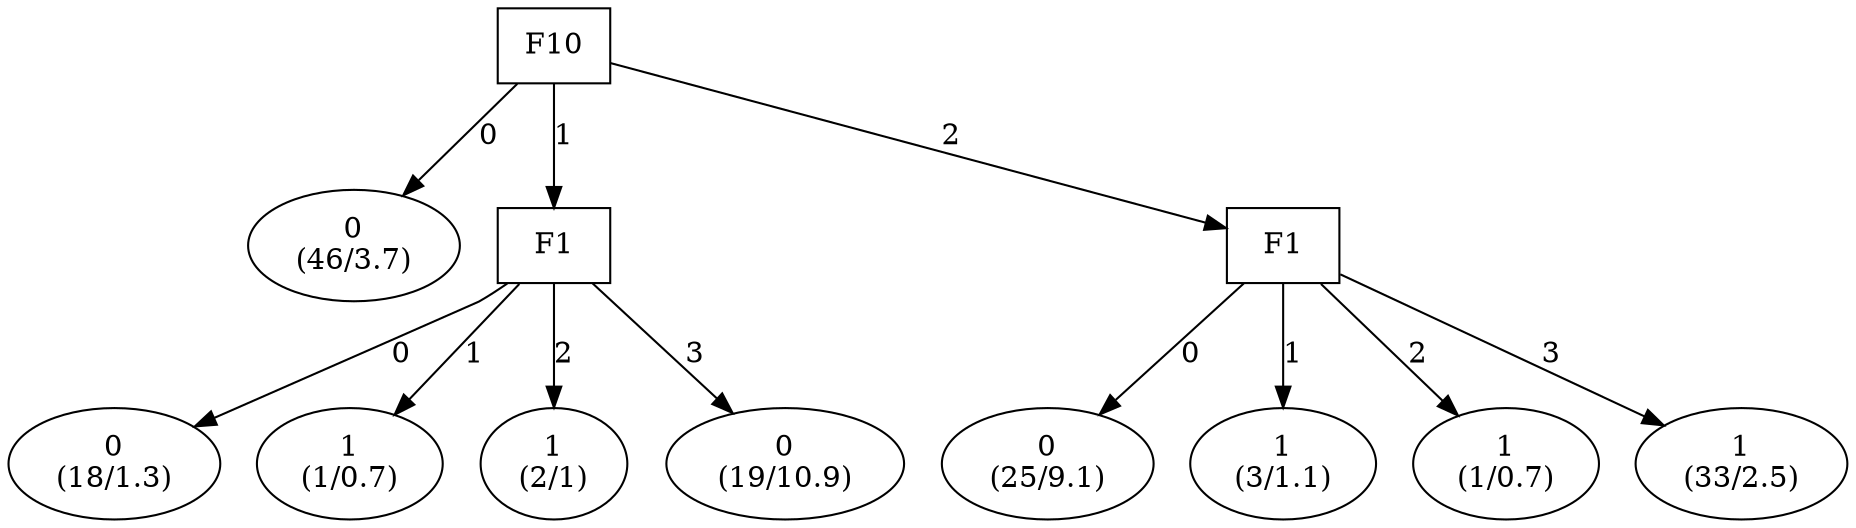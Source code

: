 digraph YaDT {
n0 [ shape=box, label="F10\n"]
n0 -> n1 [label="0"]
n1 [ shape=ellipse, label="0\n(46/3.7)"]
n0 -> n2 [label="1"]
n2 [ shape=box, label="F1\n"]
n2 -> n3 [label="0"]
n3 [ shape=ellipse, label="0\n(18/1.3)"]
n2 -> n4 [label="1"]
n4 [ shape=ellipse, label="1\n(1/0.7)"]
n2 -> n5 [label="2"]
n5 [ shape=ellipse, label="1\n(2/1)"]
n2 -> n6 [label="3"]
n6 [ shape=ellipse, label="0\n(19/10.9)"]
n0 -> n8 [label="2"]
n8 [ shape=box, label="F1\n"]
n8 -> n9 [label="0"]
n9 [ shape=ellipse, label="0\n(25/9.1)"]
n8 -> n10 [label="1"]
n10 [ shape=ellipse, label="1\n(3/1.1)"]
n8 -> n11 [label="2"]
n11 [ shape=ellipse, label="1\n(1/0.7)"]
n8 -> n12 [label="3"]
n12 [ shape=ellipse, label="1\n(33/2.5)"]
}
